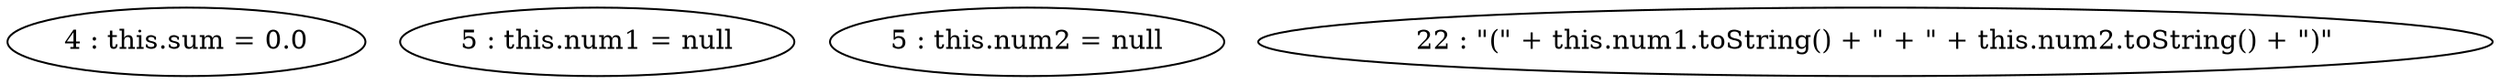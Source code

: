 digraph G {
"4 : this.sum = 0.0"
"5 : this.num1 = null"
"5 : this.num2 = null"
"22 : \"(\" + this.num1.toString() + \" + \" + this.num2.toString() + \")\""
}